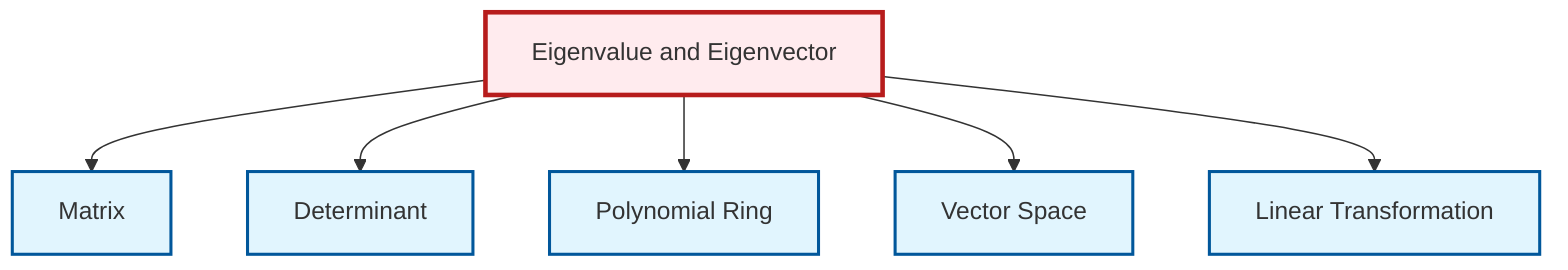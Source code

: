 graph TD
    classDef definition fill:#e1f5fe,stroke:#01579b,stroke-width:2px
    classDef theorem fill:#f3e5f5,stroke:#4a148c,stroke-width:2px
    classDef axiom fill:#fff3e0,stroke:#e65100,stroke-width:2px
    classDef example fill:#e8f5e9,stroke:#1b5e20,stroke-width:2px
    classDef current fill:#ffebee,stroke:#b71c1c,stroke-width:3px
    def-vector-space["Vector Space"]:::definition
    def-matrix["Matrix"]:::definition
    def-determinant["Determinant"]:::definition
    def-eigenvalue-eigenvector["Eigenvalue and Eigenvector"]:::definition
    def-linear-transformation["Linear Transformation"]:::definition
    def-polynomial-ring["Polynomial Ring"]:::definition
    def-eigenvalue-eigenvector --> def-matrix
    def-eigenvalue-eigenvector --> def-determinant
    def-eigenvalue-eigenvector --> def-polynomial-ring
    def-eigenvalue-eigenvector --> def-vector-space
    def-eigenvalue-eigenvector --> def-linear-transformation
    class def-eigenvalue-eigenvector current